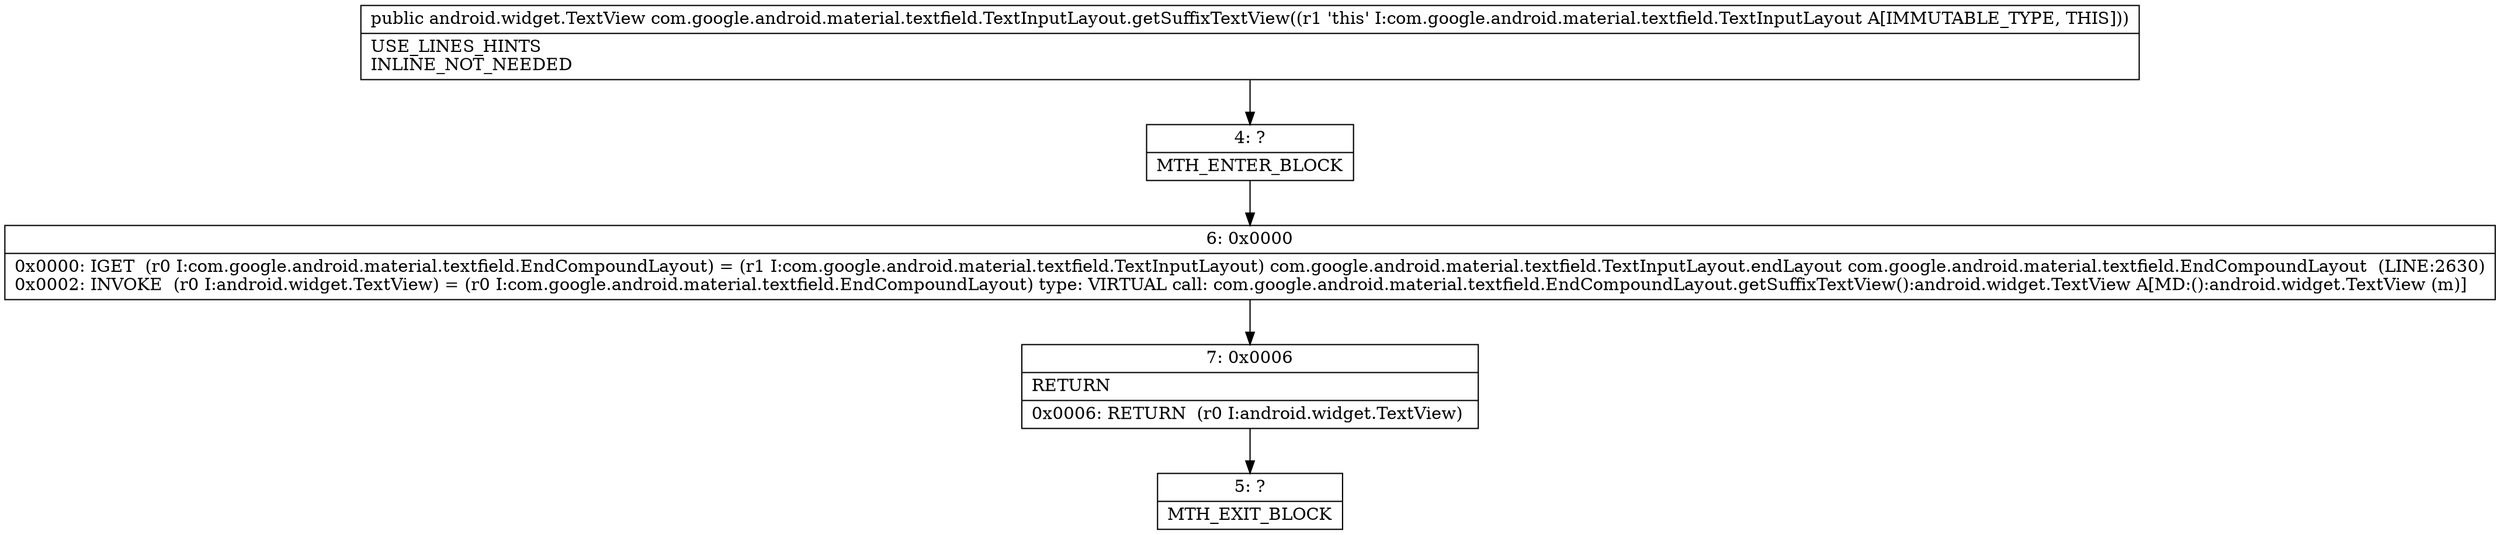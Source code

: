 digraph "CFG forcom.google.android.material.textfield.TextInputLayout.getSuffixTextView()Landroid\/widget\/TextView;" {
Node_4 [shape=record,label="{4\:\ ?|MTH_ENTER_BLOCK\l}"];
Node_6 [shape=record,label="{6\:\ 0x0000|0x0000: IGET  (r0 I:com.google.android.material.textfield.EndCompoundLayout) = (r1 I:com.google.android.material.textfield.TextInputLayout) com.google.android.material.textfield.TextInputLayout.endLayout com.google.android.material.textfield.EndCompoundLayout  (LINE:2630)\l0x0002: INVOKE  (r0 I:android.widget.TextView) = (r0 I:com.google.android.material.textfield.EndCompoundLayout) type: VIRTUAL call: com.google.android.material.textfield.EndCompoundLayout.getSuffixTextView():android.widget.TextView A[MD:():android.widget.TextView (m)]\l}"];
Node_7 [shape=record,label="{7\:\ 0x0006|RETURN\l|0x0006: RETURN  (r0 I:android.widget.TextView) \l}"];
Node_5 [shape=record,label="{5\:\ ?|MTH_EXIT_BLOCK\l}"];
MethodNode[shape=record,label="{public android.widget.TextView com.google.android.material.textfield.TextInputLayout.getSuffixTextView((r1 'this' I:com.google.android.material.textfield.TextInputLayout A[IMMUTABLE_TYPE, THIS]))  | USE_LINES_HINTS\lINLINE_NOT_NEEDED\l}"];
MethodNode -> Node_4;Node_4 -> Node_6;
Node_6 -> Node_7;
Node_7 -> Node_5;
}

